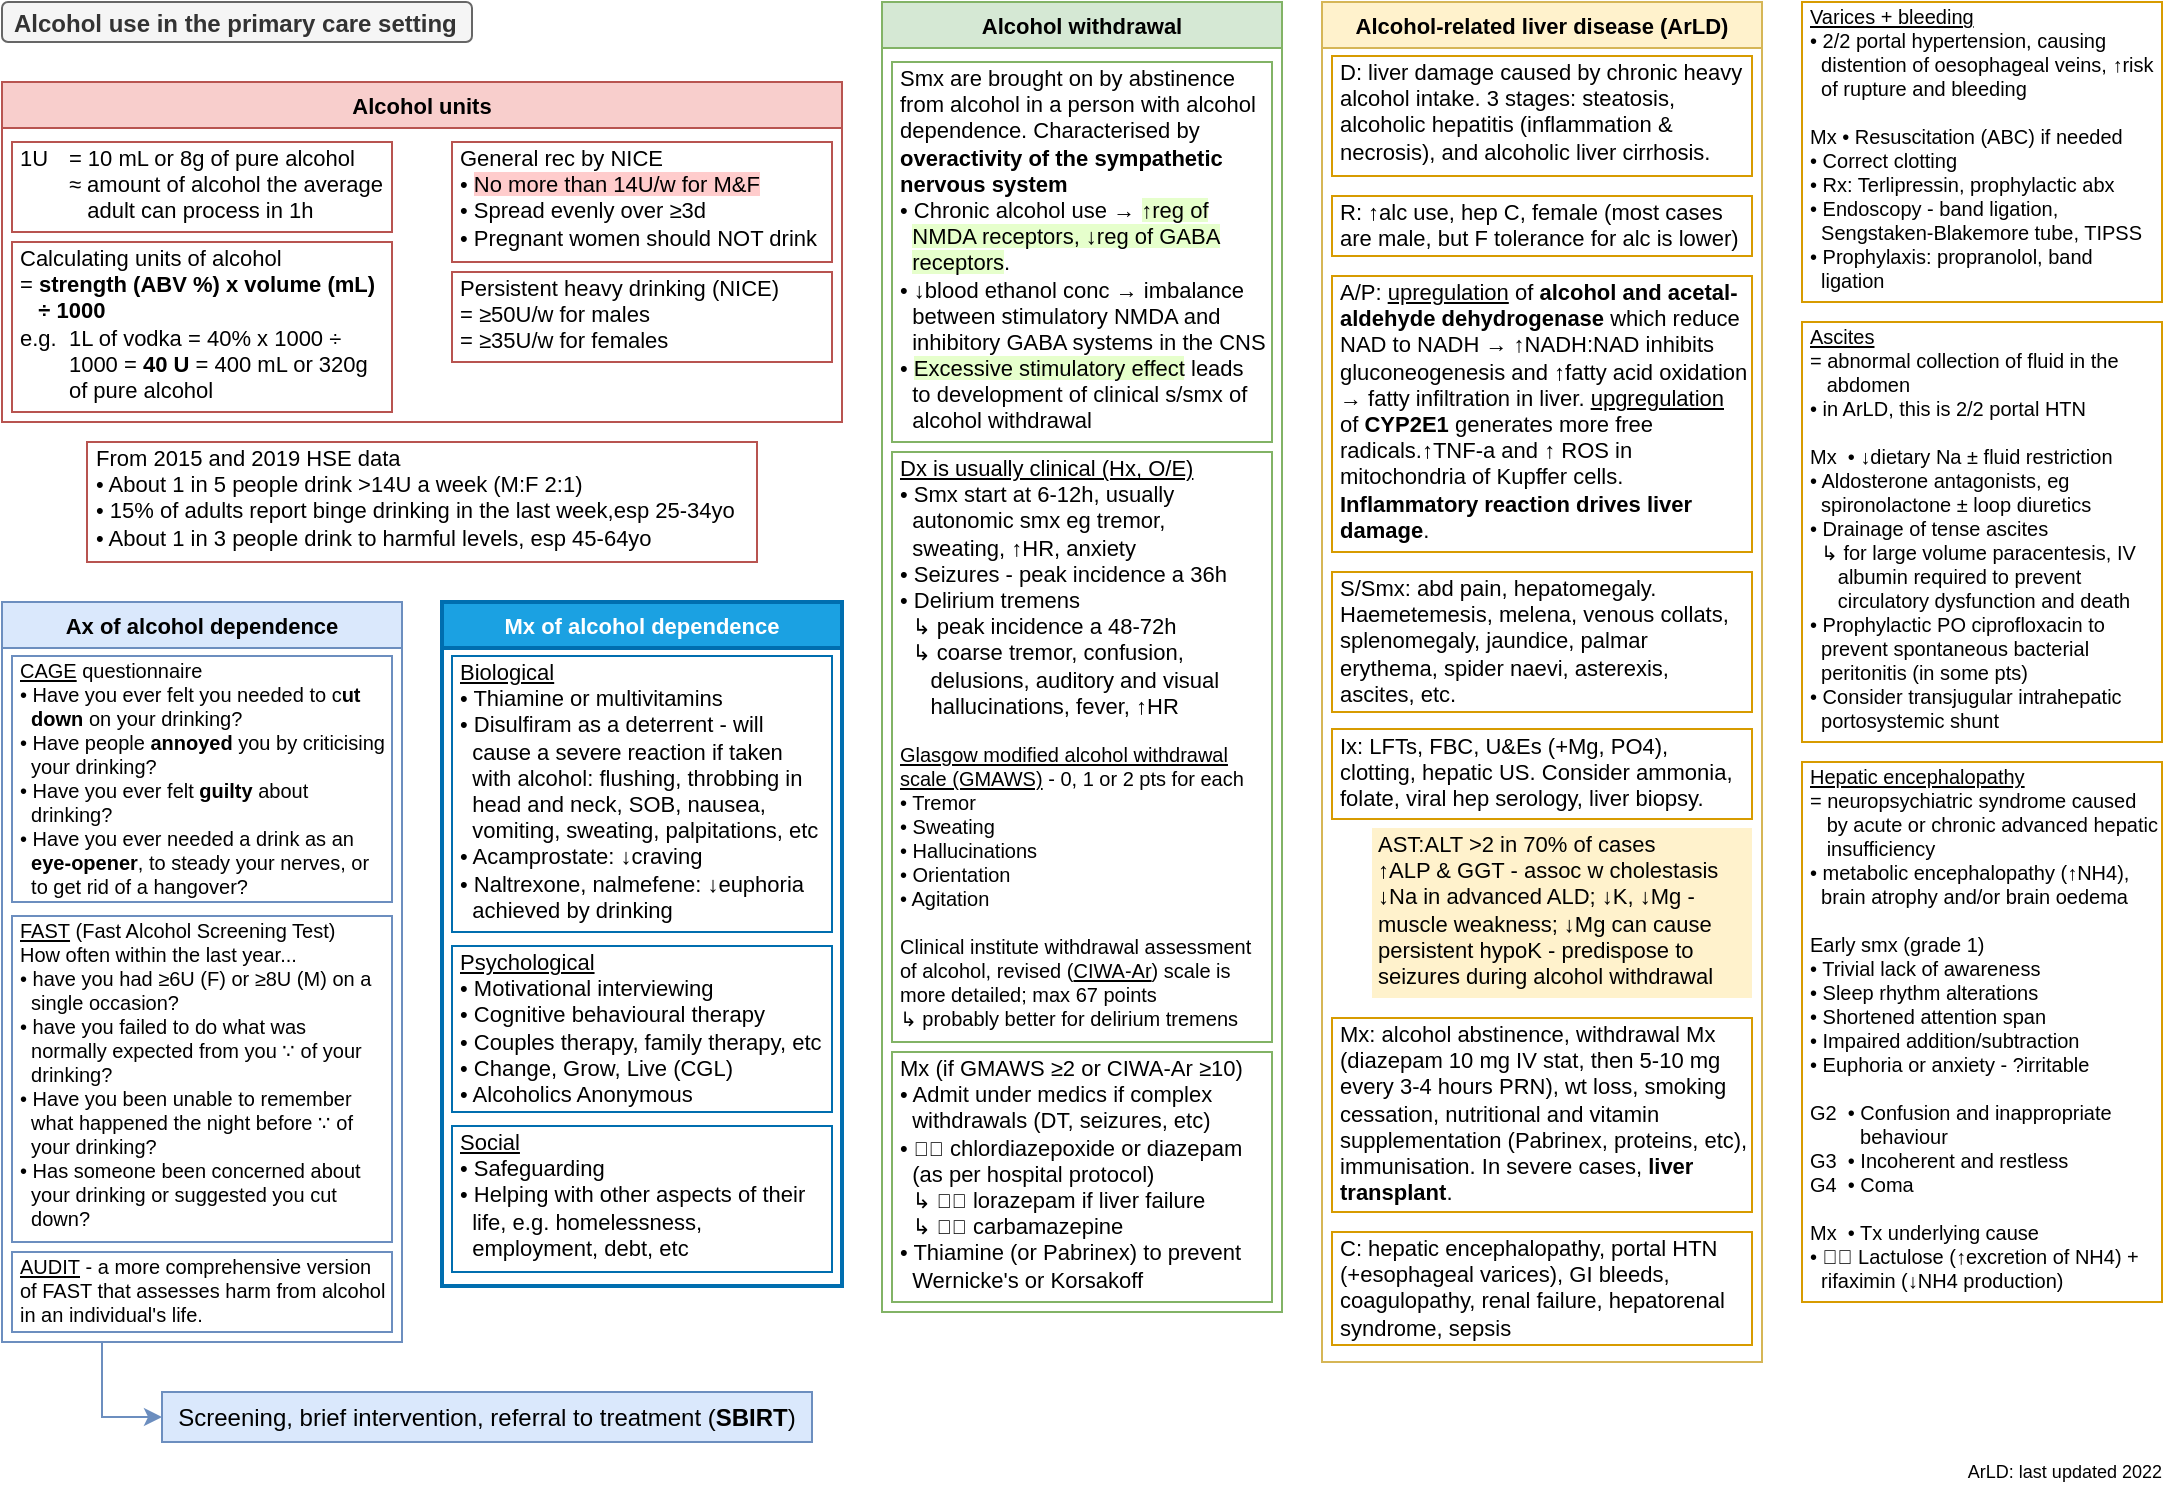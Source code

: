 <mxfile version="20.7.4" type="device"><diagram id="IJ95BqhWVeLh0hUjo8kl" name="Page-1"><mxGraphModel dx="1316" dy="1140" grid="1" gridSize="5" guides="1" tooltips="1" connect="1" arrows="1" fold="1" page="1" pageScale="1" pageWidth="1169" pageHeight="827" math="0" shadow="0"><root><mxCell id="0"/><mxCell id="1" parent="0"/><mxCell id="W5IjjEABFpBreUVaV9Yn-1" value="Alcohol use in the primary care setting" style="rounded=1;whiteSpace=wrap;html=1;fontSize=12;fontStyle=1;align=left;spacing=2;spacingTop=-3;verticalAlign=top;spacingLeft=4;spacingRight=2;fillColor=#f5f5f5;fontColor=#333333;strokeColor=#666666;" parent="1" vertex="1"><mxGeometry x="40" y="40" width="235" height="20" as="geometry"/></mxCell><mxCell id="W5IjjEABFpBreUVaV9Yn-2" style="edgeStyle=orthogonalEdgeStyle;rounded=0;orthogonalLoop=1;jettySize=auto;html=1;exitX=0.5;exitY=1;exitDx=0;exitDy=0;fontSize=11;strokeColor=#D79B00;spacingTop=-5;spacingLeft=2;spacingRight=2;" parent="1" source="W5IjjEABFpBreUVaV9Yn-1" target="W5IjjEABFpBreUVaV9Yn-1" edge="1"><mxGeometry relative="1" as="geometry"/></mxCell><mxCell id="W5IjjEABFpBreUVaV9Yn-12" value="Alcohol units" style="swimlane;fontSize=11;fillColor=#f8cecc;strokeColor=#B85450;" parent="1" vertex="1"><mxGeometry x="40" y="80" width="420" height="170" as="geometry"/></mxCell><mxCell id="W5IjjEABFpBreUVaV9Yn-14" value="1U &lt;span style=&quot;white-space: pre;&quot;&gt;&#9;&lt;/span&gt;= 10 mL or 8g of pure alcohol&lt;br&gt;&lt;span style=&quot;white-space: pre;&quot;&gt;&#9;&lt;/span&gt;≈ amount of alcohol the average &lt;br&gt;&lt;span style=&quot;white-space: pre;&quot;&gt;&#9;&lt;/span&gt;&amp;nbsp; &amp;nbsp;adult can process in 1h" style="rounded=0;whiteSpace=wrap;html=1;fontSize=11;labelPadding=0;noLabel=0;spacing=2;align=left;verticalAlign=top;spacingTop=-5;strokeColor=#B85450;spacingLeft=2;spacingRight=2;" parent="W5IjjEABFpBreUVaV9Yn-12" vertex="1"><mxGeometry x="5" y="30" width="190" height="45" as="geometry"/></mxCell><mxCell id="W5IjjEABFpBreUVaV9Yn-15" value="Calculating units of alcohol&lt;br&gt;= &lt;b&gt;strength (ABV %) x volume (mL)&amp;nbsp;&lt;br&gt;&amp;nbsp; &amp;nbsp;÷ 1000&lt;/b&gt;&lt;br&gt;e.g. &lt;span style=&quot;white-space: pre;&quot;&gt;&#9;&lt;/span&gt;1L of vodka = 40% x 1000&amp;nbsp;÷ &lt;br&gt;&lt;span style=&quot;white-space: pre;&quot;&gt;&#9;&lt;/span&gt;1000 = &lt;b&gt;40 U&lt;/b&gt; = 400 mL or 320g &lt;br&gt;&lt;span style=&quot;white-space: pre;&quot;&gt;&#9;&lt;/span&gt;of pure alcohol" style="rounded=0;whiteSpace=wrap;html=1;fontSize=11;labelPadding=0;noLabel=0;spacing=2;align=left;verticalAlign=top;spacingTop=-5;strokeColor=#B85450;spacingLeft=2;spacingRight=2;" parent="W5IjjEABFpBreUVaV9Yn-12" vertex="1"><mxGeometry x="5" y="80" width="190" height="85" as="geometry"/></mxCell><mxCell id="W5IjjEABFpBreUVaV9Yn-16" value="General rec by NICE&lt;br&gt;• &lt;span style=&quot;background-color: rgb(255, 204, 204);&quot;&gt;No more than 14U/w for M&amp;amp;F&lt;/span&gt;&lt;br&gt;• Spread evenly over&amp;nbsp;≥3d&lt;br&gt;• Pregnant women should NOT drink" style="rounded=0;whiteSpace=wrap;html=1;fontSize=11;labelPadding=0;noLabel=0;spacing=2;align=left;verticalAlign=top;spacingTop=-5;strokeColor=#B85450;spacingLeft=2;spacingRight=2;" parent="W5IjjEABFpBreUVaV9Yn-12" vertex="1"><mxGeometry x="225" y="30" width="190" height="60" as="geometry"/></mxCell><mxCell id="W5IjjEABFpBreUVaV9Yn-17" value="Persistent heavy drinking (NICE)&amp;nbsp;&lt;br&gt;=&amp;nbsp;≥50U/w for males&lt;br&gt;=&amp;nbsp;≥35U/w for females" style="rounded=0;whiteSpace=wrap;html=1;fontSize=11;labelPadding=0;noLabel=0;spacing=2;align=left;verticalAlign=top;spacingTop=-5;strokeColor=#B85450;spacingLeft=2;spacingRight=2;" parent="W5IjjEABFpBreUVaV9Yn-12" vertex="1"><mxGeometry x="225" y="95" width="190" height="45" as="geometry"/></mxCell><mxCell id="Y4UbHfvyl1sQvgvmsWAx-2" style="edgeStyle=orthogonalEdgeStyle;rounded=0;orthogonalLoop=1;jettySize=auto;html=1;exitX=0.25;exitY=1;exitDx=0;exitDy=0;entryX=0;entryY=0.5;entryDx=0;entryDy=0;strokeColor=#6C8EBF;" parent="1" source="W5IjjEABFpBreUVaV9Yn-18" target="Y4UbHfvyl1sQvgvmsWAx-1" edge="1"><mxGeometry relative="1" as="geometry"/></mxCell><mxCell id="W5IjjEABFpBreUVaV9Yn-18" value="Ax of alcohol dependence" style="swimlane;strokeColor=#6C8EBF;fontSize=11;fillColor=#dae8fc;" parent="1" vertex="1"><mxGeometry x="40" y="340" width="200" height="370" as="geometry"/></mxCell><mxCell id="W5IjjEABFpBreUVaV9Yn-19" value="&lt;u&gt;CAGE&lt;/u&gt; questionnaire&lt;br style=&quot;font-size: 10px;&quot;&gt;• Have you ever felt you needed to c&lt;b style=&quot;font-size: 10px;&quot;&gt;ut &lt;br&gt;&amp;nbsp; down&lt;/b&gt; on your drinking?&lt;br style=&quot;font-size: 10px;&quot;&gt;• Have people &lt;b style=&quot;font-size: 10px;&quot;&gt;annoyed &lt;/b&gt;you by criticising &lt;br&gt;&amp;nbsp; your drinking?&lt;br style=&quot;font-size: 10px;&quot;&gt;• Have you ever felt &lt;b style=&quot;font-size: 10px;&quot;&gt;guilty &lt;/b&gt;about &lt;br&gt;&amp;nbsp; drinking?&lt;br style=&quot;font-size: 10px;&quot;&gt;• Have you ever needed a drink as an &lt;br&gt;&lt;b style=&quot;font-size: 10px;&quot;&gt;&amp;nbsp; eye-opener&lt;/b&gt;, to steady your nerves, or &lt;br&gt;&amp;nbsp; to get rid of a hangover?" style="rounded=0;whiteSpace=wrap;html=1;fontSize=10;labelPadding=0;noLabel=0;spacing=2;align=left;verticalAlign=top;spacingTop=-5;strokeColor=#6C8EBF;spacingLeft=2;spacingRight=2;" parent="W5IjjEABFpBreUVaV9Yn-18" vertex="1"><mxGeometry x="5" y="27" width="190" height="123" as="geometry"/></mxCell><mxCell id="W5IjjEABFpBreUVaV9Yn-20" value="&lt;u&gt;FAST&lt;/u&gt;&amp;nbsp;(Fast Alcohol Screening Test)&lt;br&gt;How often within the last year...&amp;nbsp;&lt;br&gt;• have you had&amp;nbsp;≥6U (F) or&amp;nbsp;≥8U (M) on a &lt;br&gt;&amp;nbsp; single occasion?&lt;br&gt;• have you failed to do what was &lt;br&gt;&amp;nbsp; normally expected from you ∵&amp;nbsp;of your &lt;br&gt;&amp;nbsp; drinking?&lt;br&gt;• Have you been unable to remember &lt;br&gt;&amp;nbsp; what happened the night before ∵ of &lt;br&gt;&amp;nbsp; your drinking?&lt;br&gt;• Has someone been concerned about &lt;br&gt;&amp;nbsp; your drinking or suggested you cut &lt;br&gt;&amp;nbsp; down?" style="rounded=0;whiteSpace=wrap;html=1;fontSize=10;labelPadding=0;noLabel=0;spacing=2;align=left;verticalAlign=top;spacingTop=-5;strokeColor=#6C8EBF;spacingLeft=2;spacingRight=2;" parent="W5IjjEABFpBreUVaV9Yn-18" vertex="1"><mxGeometry x="5" y="157" width="190" height="163" as="geometry"/></mxCell><mxCell id="W5IjjEABFpBreUVaV9Yn-21" value="&lt;u&gt;AUDIT&lt;/u&gt;&amp;nbsp;- a more comprehensive version of FAST that assesses harm from alcohol in an individual's life." style="rounded=0;whiteSpace=wrap;html=1;fontSize=10;labelPadding=0;noLabel=0;spacing=2;align=left;verticalAlign=top;spacingTop=-5;strokeColor=#6C8EBF;spacingLeft=2;spacingRight=2;" parent="W5IjjEABFpBreUVaV9Yn-18" vertex="1"><mxGeometry x="5" y="325" width="190" height="40" as="geometry"/></mxCell><mxCell id="W5IjjEABFpBreUVaV9Yn-22" value="Alcohol withdrawal" style="swimlane;strokeColor=#82B366;fontSize=11;fillColor=#d5e8d4;startSize=23;" parent="1" vertex="1"><mxGeometry x="480" y="40" width="200" height="655" as="geometry"/></mxCell><mxCell id="W5IjjEABFpBreUVaV9Yn-28" value="Smx are brought on by abstinence from alcohol in a person with alcohol dependence. Characterised by &lt;b&gt;overactivity of the sympathetic nervous system&lt;br&gt;&lt;/b&gt;• Chronic alcohol use&amp;nbsp;→&amp;nbsp;&lt;span style=&quot;background-color: rgb(230, 255, 204);&quot;&gt;↑reg of&lt;/span&gt;&lt;br&gt;&lt;span style=&quot;background-color: rgb(255, 255, 255);&quot;&gt;&amp;nbsp; &lt;/span&gt;&lt;span style=&quot;background-color: rgb(230, 255, 204);&quot;&gt;NMDA receptors,&amp;nbsp;↓reg of GABA&lt;/span&gt;&lt;br&gt;&lt;span style=&quot;background-color: rgb(255, 255, 255);&quot;&gt;&amp;nbsp; &lt;/span&gt;&lt;span style=&quot;background-color: rgb(230, 255, 204);&quot;&gt;receptors&lt;/span&gt;.&amp;nbsp;&lt;br&gt;•&amp;nbsp;↓blood ethanol conc&amp;nbsp;→ imbalance&lt;br&gt;&amp;nbsp; between stimulatory NMDA and&lt;br&gt;&amp;nbsp; inhibitory GABA systems in the CNS&lt;br&gt;• &lt;span style=&quot;background-color: rgb(230, 255, 204);&quot;&gt;Excessive stimulatory effect&lt;/span&gt; leads &lt;br&gt;&amp;nbsp; to&amp;nbsp;development of clinical s/smx of&lt;br&gt;&amp;nbsp; alcohol withdrawal&lt;b&gt;&lt;br&gt;&lt;/b&gt;" style="rounded=0;whiteSpace=wrap;html=1;fontSize=11;labelPadding=0;noLabel=0;spacing=2;align=left;verticalAlign=top;spacingTop=-5;strokeColor=#82b366;spacingLeft=2;spacingRight=2;fillColor=#FFFFFF;" parent="W5IjjEABFpBreUVaV9Yn-22" vertex="1"><mxGeometry x="5" y="30" width="190" height="190" as="geometry"/></mxCell><mxCell id="W5IjjEABFpBreUVaV9Yn-31" value="&lt;font style=&quot;font-size: 11px;&quot;&gt;&lt;u&gt;Dx is usually clinical (Hx, O/E)&lt;/u&gt;&lt;br&gt;• Smx start at 6-12h, usually &lt;br&gt;&amp;nbsp; autonomic smx eg tremor, &lt;br&gt;&amp;nbsp; sweating,&amp;nbsp;↑HR, anxiety&lt;br&gt;• Seizures - peak incidence a 36h&lt;br&gt;• Delirium tremens&lt;br&gt;&amp;nbsp;&amp;nbsp;↳ peak incidence a 48-72h&lt;br&gt;&amp;nbsp;&amp;nbsp;↳ coarse tremor, confusion, &lt;br&gt;&amp;nbsp; &amp;nbsp; &amp;nbsp;delusions, auditory and visual &lt;br&gt;&amp;nbsp; &amp;nbsp; &amp;nbsp;hallucinations, fever,&amp;nbsp;↑HR&lt;/font&gt;&lt;br&gt;&lt;br&gt;&lt;u&gt;Glasgow modified alcohol withdrawal scale (GMAWS)&lt;/u&gt;&amp;nbsp;- 0, 1 or 2 pts for each&lt;br&gt;• Tremor&lt;br&gt;• Sweating&lt;br&gt;• Hallucinations&lt;br&gt;• Orientation&lt;br&gt;• Agitation&lt;br&gt;&lt;br&gt;Clinical institute withdrawal assessment of alcohol, revised (&lt;u&gt;CIWA-Ar&lt;/u&gt;) scale is more detailed; max 67 points&lt;br&gt;↳ probably better for delirium tremens" style="rounded=0;whiteSpace=wrap;html=1;fontSize=10;labelPadding=0;noLabel=0;spacing=2;align=left;verticalAlign=top;spacingTop=-5;strokeColor=#82b366;spacingLeft=2;spacingRight=2;fillColor=#FFFFFF;" parent="W5IjjEABFpBreUVaV9Yn-22" vertex="1"><mxGeometry x="5" y="225" width="190" height="295" as="geometry"/></mxCell><mxCell id="W5IjjEABFpBreUVaV9Yn-32" value="Mx (if GMAWS&amp;nbsp;≥2 or CIWA-Ar&amp;nbsp;≥10)&lt;br&gt;• Admit under medics if complex &lt;br&gt;&amp;nbsp; withdrawals (DT, seizures, etc)&lt;br&gt;•&amp;nbsp;&lt;span style=&quot;font-size: 10px;&quot;&gt;☝🏻&lt;/span&gt;&amp;nbsp;chlordiazepoxide or diazepam &lt;br&gt;&amp;nbsp; (as per hospital protocol)&lt;br&gt;&amp;nbsp;&amp;nbsp;↳&amp;nbsp;&lt;span style=&quot;font-size: 10px;&quot;&gt;✌🏻&lt;/span&gt;&amp;nbsp;lorazepam if liver failure&amp;nbsp;&lt;br&gt;&amp;nbsp;&amp;nbsp;↳&amp;nbsp;&lt;span style=&quot;font-size: 10px;&quot;&gt;✌🏻&lt;/span&gt;&amp;nbsp;carbamazepine&lt;br&gt;• Thiamine (or Pabrinex) to prevent &lt;br&gt;&amp;nbsp; Wernicke's or Korsakoff" style="rounded=0;whiteSpace=wrap;html=1;fontSize=11;labelPadding=0;noLabel=0;spacing=2;align=left;verticalAlign=top;spacingTop=-5;strokeColor=#82b366;spacingLeft=2;spacingRight=2;fillColor=#FFFFFF;" parent="W5IjjEABFpBreUVaV9Yn-22" vertex="1"><mxGeometry x="5" y="525" width="190" height="125" as="geometry"/></mxCell><mxCell id="W5IjjEABFpBreUVaV9Yn-27" value="Alcohol-related liver disease (ArLD)" style="swimlane;strokeColor=#d6b656;fontSize=11;fillColor=#fff2cc;" parent="1" vertex="1"><mxGeometry x="700" y="40" width="220" height="680" as="geometry"/></mxCell><mxCell id="W5IjjEABFpBreUVaV9Yn-3" value="D: liver damage caused by chronic heavy alcohol intake. 3 stages: steatosis, alcoholic hepatitis (inflammation &amp;amp; necrosis), and alcoholic liver cirrhosis." style="rounded=0;whiteSpace=wrap;html=1;fontSize=11;labelPadding=0;noLabel=0;spacing=2;align=left;verticalAlign=top;spacingTop=-5;strokeColor=#D79B00;spacingLeft=2;spacingRight=2;" parent="W5IjjEABFpBreUVaV9Yn-27" vertex="1"><mxGeometry x="5" y="27" width="210" height="60" as="geometry"/></mxCell><mxCell id="W5IjjEABFpBreUVaV9Yn-4" value="R: ↑alc use, hep C, female (most cases are male, but F tolerance for alc is lower)" style="rounded=0;whiteSpace=wrap;html=1;fontSize=11;labelPadding=0;noLabel=0;spacing=2;align=left;verticalAlign=top;spacingTop=-5;strokeColor=#D79B00;spacingLeft=2;spacingRight=2;" parent="W5IjjEABFpBreUVaV9Yn-27" vertex="1"><mxGeometry x="5" y="97" width="210" height="30" as="geometry"/></mxCell><mxCell id="W5IjjEABFpBreUVaV9Yn-5" value="S/Smx: abd pain, hepatomegaly. Haemetemesis, melena, venous collats, splenomegaly, jaundice, palmar erythema, spider naevi, asterexis, ascites, etc.&amp;nbsp;" style="rounded=0;whiteSpace=wrap;html=1;fontSize=11;labelPadding=0;noLabel=0;spacing=2;align=left;verticalAlign=top;spacingTop=-5;strokeColor=#D79B00;spacingLeft=2;spacingRight=2;" parent="W5IjjEABFpBreUVaV9Yn-27" vertex="1"><mxGeometry x="5" y="285" width="210" height="70" as="geometry"/></mxCell><mxCell id="W5IjjEABFpBreUVaV9Yn-6" value="A/P: &lt;u style=&quot;font-size: 11px;&quot;&gt;upregulation&lt;/u&gt; of &lt;b style=&quot;font-size: 11px;&quot;&gt;alcohol and acetal-aldehyde dehydrogenase&lt;/b&gt; which reduce NAD to NADH → ↑NADH:NAD inhibits gluconeogenesis and ↑fatty acid oxidation → fatty infiltration in liver. &lt;u style=&quot;font-size: 11px;&quot;&gt;upgregulation&lt;/u&gt; of &lt;b style=&quot;font-size: 11px;&quot;&gt;CYP2E1&lt;/b&gt; generates more free radicals.↑TNF-a and ↑ ROS in mitochondria of Kupffer cells. &lt;b&gt;Inflammatory reaction drives liver damage&lt;/b&gt;.&amp;nbsp;" style="rounded=0;whiteSpace=wrap;html=1;fontSize=11;labelPadding=0;noLabel=0;spacing=2;align=left;verticalAlign=top;spacingTop=-5;strokeColor=#D79B00;spacingLeft=2;spacingRight=2;" parent="W5IjjEABFpBreUVaV9Yn-27" vertex="1"><mxGeometry x="5" y="137" width="210" height="138" as="geometry"/></mxCell><mxCell id="W5IjjEABFpBreUVaV9Yn-7" value="Ix: LFTs, FBC, U&amp;amp;Es (+Mg, PO4), clotting, hepatic US. Consider ammonia, folate, viral hep serology, liver biopsy.&amp;nbsp;" style="rounded=0;whiteSpace=wrap;html=1;fontSize=11;labelPadding=0;noLabel=0;spacing=2;align=left;verticalAlign=top;spacingTop=-5;strokeColor=#D79B00;spacingLeft=2;spacingRight=2;" parent="W5IjjEABFpBreUVaV9Yn-27" vertex="1"><mxGeometry x="5" y="363.5" width="210" height="45" as="geometry"/></mxCell><mxCell id="W5IjjEABFpBreUVaV9Yn-8" value="AST:ALT &amp;gt;2 in 70% of cases&lt;br style=&quot;font-size: 11px;&quot;&gt;↑ALP &amp;amp; GGT - assoc w cholestasis&lt;br style=&quot;font-size: 11px;&quot;&gt;↓Na in advanced ALD; ↓K, ↓Mg - muscle weakness; ↓Mg can cause persistent hypoK - predispose to seizures during alcohol withdrawal" style="text;html=1;strokeColor=none;fillColor=#fff2cc;align=left;verticalAlign=top;whiteSpace=wrap;rounded=0;fontSize=11;spacing=0;spacingTop=-3;spacingLeft=3;spacingBottom=2;spacingRight=2;" parent="W5IjjEABFpBreUVaV9Yn-27" vertex="1"><mxGeometry x="25" y="413" width="190" height="85" as="geometry"/></mxCell><mxCell id="W5IjjEABFpBreUVaV9Yn-9" value="Mx: alcohol abstinence, withdrawal Mx (diazepam 10 mg IV stat, then 5-10 mg every 3-4 hours PRN), wt loss, smoking cessation, nutritional and vitamin supplementation (Pabrinex, proteins, etc), immunisation. In severe cases, &lt;b&gt;liver transplant&lt;/b&gt;." style="rounded=0;whiteSpace=wrap;html=1;fontSize=11;labelPadding=0;noLabel=0;spacing=2;align=left;verticalAlign=top;spacingTop=-5;strokeColor=#D79B00;spacingLeft=2;spacingRight=2;" parent="W5IjjEABFpBreUVaV9Yn-27" vertex="1"><mxGeometry x="5" y="508" width="210" height="97" as="geometry"/></mxCell><mxCell id="W5IjjEABFpBreUVaV9Yn-10" value="C: hepatic encephalopathy, portal HTN (+esophageal varices), GI bleeds, coagulopathy, renal failure, hepatorenal syndrome, sepsis" style="rounded=0;whiteSpace=wrap;html=1;fontSize=11;labelPadding=0;noLabel=0;spacing=2;align=left;verticalAlign=top;spacingTop=-5;strokeColor=#D79B00;spacingLeft=2;spacingRight=2;" parent="W5IjjEABFpBreUVaV9Yn-27" vertex="1"><mxGeometry x="5" y="615" width="210" height="56.5" as="geometry"/></mxCell><mxCell id="W5IjjEABFpBreUVaV9Yn-33" value="Mx of alcohol dependence" style="swimlane;fontSize=11;fillColor=#1ba1e2;strokeColor=#006EAF;fontColor=#ffffff;strokeWidth=2;" parent="1" vertex="1"><mxGeometry x="260" y="340" width="200" height="342" as="geometry"/></mxCell><mxCell id="W5IjjEABFpBreUVaV9Yn-38" value="&lt;u style=&quot;font-size: 11px;&quot;&gt;Biological&lt;/u&gt;&lt;br style=&quot;font-size: 11px;&quot;&gt;• Thiamine or multivitamins&lt;br style=&quot;font-size: 11px;&quot;&gt;• Disulfiram as a deterrent - will &lt;br&gt;&amp;nbsp; cause a severe reaction if taken &lt;br&gt;&amp;nbsp; with alcohol:&amp;nbsp;flushing,&amp;nbsp;throbbing in &lt;br&gt;&amp;nbsp; head and&amp;nbsp;neck, SOB, nausea,&amp;nbsp;&lt;br&gt;&amp;nbsp; vomiting, sweating, palpitations, etc&lt;br&gt;• Acamprostate:&amp;nbsp;↓craving&lt;br&gt;• Naltrexone, nalmefene:&amp;nbsp;↓euphoria &lt;br&gt;&amp;nbsp; achieved by drinking" style="rounded=0;whiteSpace=wrap;html=1;fontSize=11;labelPadding=0;noLabel=0;spacing=2;align=left;verticalAlign=top;spacingTop=-5;strokeColor=#006EAF;spacingLeft=2;spacingRight=2;" parent="W5IjjEABFpBreUVaV9Yn-33" vertex="1"><mxGeometry x="5" y="27" width="190" height="138" as="geometry"/></mxCell><mxCell id="W5IjjEABFpBreUVaV9Yn-39" value="&lt;u&gt;Psychological&lt;/u&gt;&lt;br&gt;• Motivational interviewing&lt;br&gt;• Cognitive behavioural therapy&lt;br&gt;• Couples therapy, family therapy, etc&lt;br&gt;• Change, Grow, Live (CGL)&lt;br&gt;• Alcoholics Anonymous" style="rounded=0;whiteSpace=wrap;html=1;fontSize=11;labelPadding=0;noLabel=0;spacing=2;align=left;verticalAlign=top;spacingTop=-5;strokeColor=#006EAF;spacingLeft=2;spacingRight=2;" parent="W5IjjEABFpBreUVaV9Yn-33" vertex="1"><mxGeometry x="5" y="172" width="190" height="83" as="geometry"/></mxCell><mxCell id="W5IjjEABFpBreUVaV9Yn-40" value="&lt;u&gt;Social&lt;/u&gt;&lt;br&gt;• Safeguarding&lt;br&gt;• Helping with other aspects of their &lt;br&gt;&amp;nbsp; life, e.g. homelessness, &lt;br&gt;&amp;nbsp; employment, debt, etc" style="rounded=0;whiteSpace=wrap;html=1;fontSize=11;labelPadding=0;noLabel=0;spacing=2;align=left;verticalAlign=top;spacingTop=-5;strokeColor=#006EAF;spacingLeft=2;spacingRight=2;" parent="W5IjjEABFpBreUVaV9Yn-33" vertex="1"><mxGeometry x="5" y="262" width="190" height="73" as="geometry"/></mxCell><mxCell id="W5IjjEABFpBreUVaV9Yn-41" value="&lt;u style=&quot;font-size: 10px;&quot;&gt;Ascites&lt;/u&gt;&lt;br&gt;= abnormal collection of fluid in the &lt;br&gt;&amp;nbsp; &amp;nbsp;abdomen&lt;br&gt;• in ArLD, this is 2/2 portal HTN&lt;br&gt;&lt;br&gt;Mx&amp;nbsp;&lt;span style=&quot;&quot;&gt;&#9;&lt;/span&gt;•&amp;nbsp;↓dietary Na&amp;nbsp;± fluid restriction&lt;br&gt;• Aldosterone antagonists, eg &lt;br&gt;&amp;nbsp; spironolactone&amp;nbsp;± loop diuretics&lt;br&gt;• Drainage of tense ascites&lt;br&gt;&amp;nbsp; ↳ for large volume paracentesis, IV &lt;br&gt;&amp;nbsp; &amp;nbsp; &amp;nbsp;albumin required to prevent &lt;br&gt;&amp;nbsp; &amp;nbsp; &amp;nbsp;circulatory dysfunction and death&lt;br&gt;• Prophylactic PO ciprofloxacin to &lt;br&gt;&amp;nbsp; prevent spontaneous bacterial &lt;br&gt;&amp;nbsp; peritonitis (in some pts)&lt;br&gt;• Consider transjugular intrahepatic &lt;br&gt;&amp;nbsp; portosystemic shunt" style="rounded=0;whiteSpace=wrap;html=1;fontSize=10;labelPadding=0;noLabel=0;spacing=2;align=left;verticalAlign=top;spacingTop=-5;strokeColor=#D79B00;spacingLeft=2;spacingRight=2;" parent="1" vertex="1"><mxGeometry x="940" y="200" width="180" height="210" as="geometry"/></mxCell><mxCell id="W5IjjEABFpBreUVaV9Yn-42" value="&lt;u style=&quot;font-size: 10px;&quot;&gt;Hepatic encephalopathy&lt;/u&gt;&lt;br style=&quot;font-size: 10px;&quot;&gt;= neuropsychiatric syndrome caused &lt;br&gt;&amp;nbsp; &amp;nbsp;by acute or chronic advanced hepatic &lt;br&gt;&amp;nbsp; &amp;nbsp;insufficiency&lt;br&gt;• metabolic encephalopathy (↑NH4), &lt;br&gt;&amp;nbsp; brain&amp;nbsp;atrophy and/or brain oedema&lt;br&gt;&lt;br&gt;Early smx (grade 1)&lt;br&gt;• Trivial lack of awareness&lt;br&gt;• Sleep rhythm alterations&lt;br&gt;• Shortened attention span&lt;br&gt;• Impaired addition/subtraction&lt;br&gt;• Euphoria or anxiety - ?irritable&lt;br&gt;&lt;br&gt;G2&amp;nbsp;&lt;span style=&quot;&quot;&gt;&amp;nbsp;•&lt;/span&gt;&amp;nbsp;Confusion and inappropriate &lt;br&gt;&lt;span style=&quot;&quot;&gt;&#9;&lt;/span&gt;&lt;span style=&quot;&quot;&gt;&#9;&lt;/span&gt;&amp;nbsp; &amp;nbsp; &amp;nbsp; &amp;nbsp; &amp;nbsp;behaviour&lt;br&gt;G3&amp;nbsp;&lt;span style=&quot;&quot;&gt;&#9;&lt;span style=&quot;&quot;&gt;&#9;&lt;/span&gt;&lt;/span&gt;• Incoherent and restless&lt;br&gt;G4&amp;nbsp;&lt;span style=&quot;&quot;&gt;&#9;&lt;/span&gt;• Coma&lt;br&gt;&lt;br&gt;Mx&amp;nbsp;&lt;span style=&quot;&quot;&gt;&#9;&lt;/span&gt;• Tx underlying cause&lt;br&gt;• ☝🏻&amp;nbsp;Lactulose (↑excretion of NH4) + &lt;br&gt;&amp;nbsp; rifaximin (↓NH4 production)" style="rounded=0;whiteSpace=wrap;html=1;fontSize=10;labelPadding=0;noLabel=0;spacing=2;align=left;verticalAlign=top;spacingTop=-5;strokeColor=#D79B00;spacingLeft=2;spacingRight=2;" parent="1" vertex="1"><mxGeometry x="940" y="420" width="180" height="270" as="geometry"/></mxCell><mxCell id="W5IjjEABFpBreUVaV9Yn-43" value="&lt;u&gt;Varices + bleeding&lt;/u&gt;&lt;br&gt;• 2/2 portal hypertension, causing &lt;br&gt;&amp;nbsp; distention of oesophageal veins,&amp;nbsp;↑risk &lt;br&gt;&amp;nbsp; of rupture and bleeding&lt;br&gt;&lt;br&gt;Mx&amp;nbsp;• Resuscitation (ABC) if needed&lt;br&gt;• Correct clotting&lt;br&gt;• Rx: Terlipressin, prophylactic abx&lt;br&gt;• Endoscopy - band ligation, &lt;br&gt;&amp;nbsp; Sengstaken-Blakemore tube, TIPSS&lt;br&gt;• Prophylaxis: propranolol, band &lt;br&gt;&amp;nbsp; ligation&amp;nbsp;" style="rounded=0;whiteSpace=wrap;html=1;fontSize=10;labelPadding=0;noLabel=0;spacing=2;align=left;verticalAlign=top;spacingTop=-5;strokeColor=#D79B00;spacingLeft=2;spacingRight=2;" parent="1" vertex="1"><mxGeometry x="940" y="40" width="180" height="150" as="geometry"/></mxCell><mxCell id="W5IjjEABFpBreUVaV9Yn-44" value="From 2015 and 2019 HSE data&lt;br&gt;• About 1 in 5 people drink &amp;gt;14U a week (M:F 2:1)&lt;br&gt;• 15% of adults report binge drinking in the last week,esp 25-34yo&amp;nbsp;&lt;br&gt;• About 1 in 3 people drink to harmful levels, esp 45-64yo" style="rounded=0;whiteSpace=wrap;html=1;fontSize=11;labelPadding=0;noLabel=0;spacing=2;align=left;verticalAlign=top;spacingTop=-5;strokeColor=#B85450;spacingLeft=2;spacingRight=2;" parent="1" vertex="1"><mxGeometry x="82.5" y="260" width="335" height="60" as="geometry"/></mxCell><mxCell id="Y4UbHfvyl1sQvgvmsWAx-1" value="Screening, brief intervention, referral to treatment (&lt;b&gt;SBIRT&lt;/b&gt;)" style="rounded=0;whiteSpace=wrap;html=1;fillColor=#dae8fc;strokeColor=#6c8ebf;" parent="1" vertex="1"><mxGeometry x="120" y="735" width="325" height="25" as="geometry"/></mxCell><mxCell id="KniXqv1eoHyl_aXHdwhx-1" value="ArLD: last updated 2022" style="text;html=1;strokeColor=none;fillColor=none;align=right;verticalAlign=top;whiteSpace=wrap;rounded=0;fontSize=9;fontColor=#000000;spacing=0;spacingTop=-5;" vertex="1" parent="1"><mxGeometry x="1000" y="770" width="120" height="10" as="geometry"/></mxCell></root></mxGraphModel></diagram></mxfile>